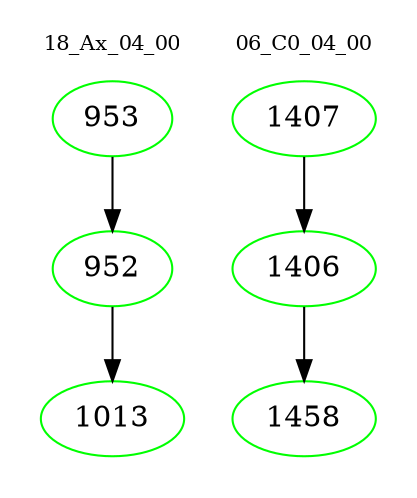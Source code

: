 digraph{
subgraph cluster_0 {
color = white
label = "18_Ax_04_00";
fontsize=10;
T0_953 [label="953", color="green"]
T0_953 -> T0_952 [color="black"]
T0_952 [label="952", color="green"]
T0_952 -> T0_1013 [color="black"]
T0_1013 [label="1013", color="green"]
}
subgraph cluster_1 {
color = white
label = "06_C0_04_00";
fontsize=10;
T1_1407 [label="1407", color="green"]
T1_1407 -> T1_1406 [color="black"]
T1_1406 [label="1406", color="green"]
T1_1406 -> T1_1458 [color="black"]
T1_1458 [label="1458", color="green"]
}
}

